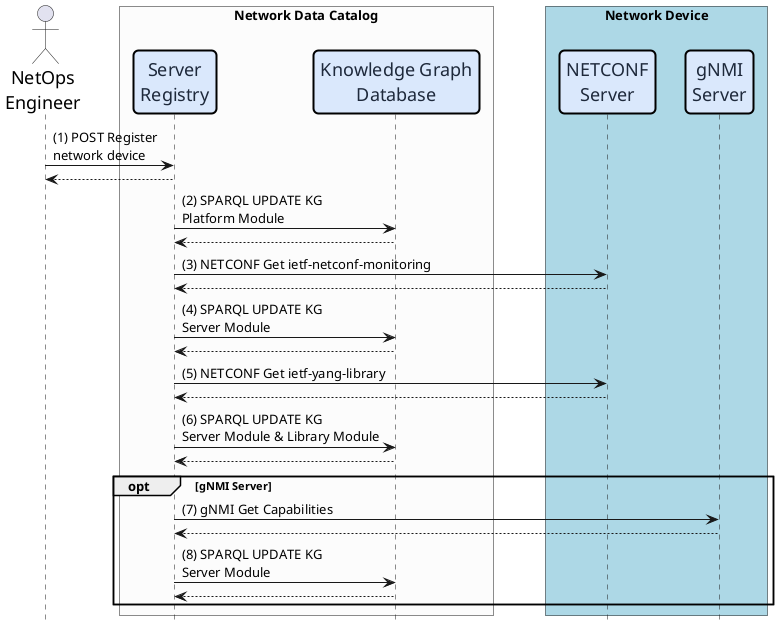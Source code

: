 @startuml server-registry-interactions
hide footbox

' You can style participants globally if you want
skinparam participant {
  BackgroundColor #DAE8FC
  BorderColor #000000
  FontColor #1e293b
  FontSize 18
  FontStyle light
  RoundCorner 10
}

skinparam sequenceActorFontSize 18

skinparam ParticipantBorderThickness 2
skinparam ParticipantPadding 10

skinparam BoxFontSize 30
skinparam BoxPadding 25

skinparam backgroundColor #FFFFFF

' If you want to use a custom actor sprite, you must define it as a sprite (see previous answer).
actor "NetOps\nEngineer" as NetOps

box "Network Data Catalog" #FCFCFC
  participant "Server\nRegistry" as ServerRegistry
  participant "Knowledge Graph\nDatabase" as KGDB
end box

box "Network Device" #LightBlue
  participant "NETCONF\nServer" as NETCONF
  participant "gNMI\nServer" as gNMI
end box

NetOps -> ServerRegistry : (1) POST Register\nnetwork device
ServerRegistry --> NetOps

ServerRegistry -> KGDB : (2) SPARQL UPDATE KG\nPlatform Module
KGDB --> ServerRegistry

ServerRegistry -> NETCONF : (3) NETCONF Get ietf-netconf-monitoring
NETCONF --> ServerRegistry

ServerRegistry -> KGDB : (4) SPARQL UPDATE KG\nServer Module
KGDB --> ServerRegistry

ServerRegistry -> NETCONF : (5) NETCONF Get ietf-yang-library
NETCONF --> ServerRegistry

ServerRegistry -> KGDB : (6) SPARQL UPDATE KG\nServer Module & Library Module
KGDB --> ServerRegistry

opt gNMI Server
ServerRegistry -> gNMI : (7) gNMI Get Capabilities
gNMI --> ServerRegistry

ServerRegistry -> KGDB : (8) SPARQL UPDATE KG\nServer Module
KGDB --> ServerRegistry
end
@enduml
